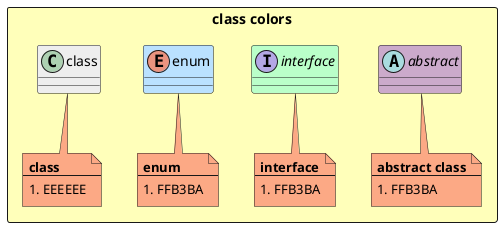@startuml
'https://plantuml.com/class-diagram

rectangle rect1 as "class colors" #FFFFBA{

    abstract class c1 as "abstract" #CBAACB
    interface c2 as "interface" #BAFFC9
    enum c3 as "enum" #BAE1FF
    class c4 as "class" #EEEEEE

    note bottom of c1 #FCA985
        **abstract class**
        --
        #FFB3BA
    end note

    note bottom of c2 #FCA985
        **interface**
        --
        #FFB3BA
    end note

    note bottom of c3 #FCA985
        **enum**
        --
        #FFB3BA
    end note

    note bottom of c4 #FCA985
        **class**
        --
        #EEEEEE
    end note

    c1 -[hidden]left-> c2
    c2 -[hidden]left-> c3
    c3 -[hidden]left-> c4
}

@enduml